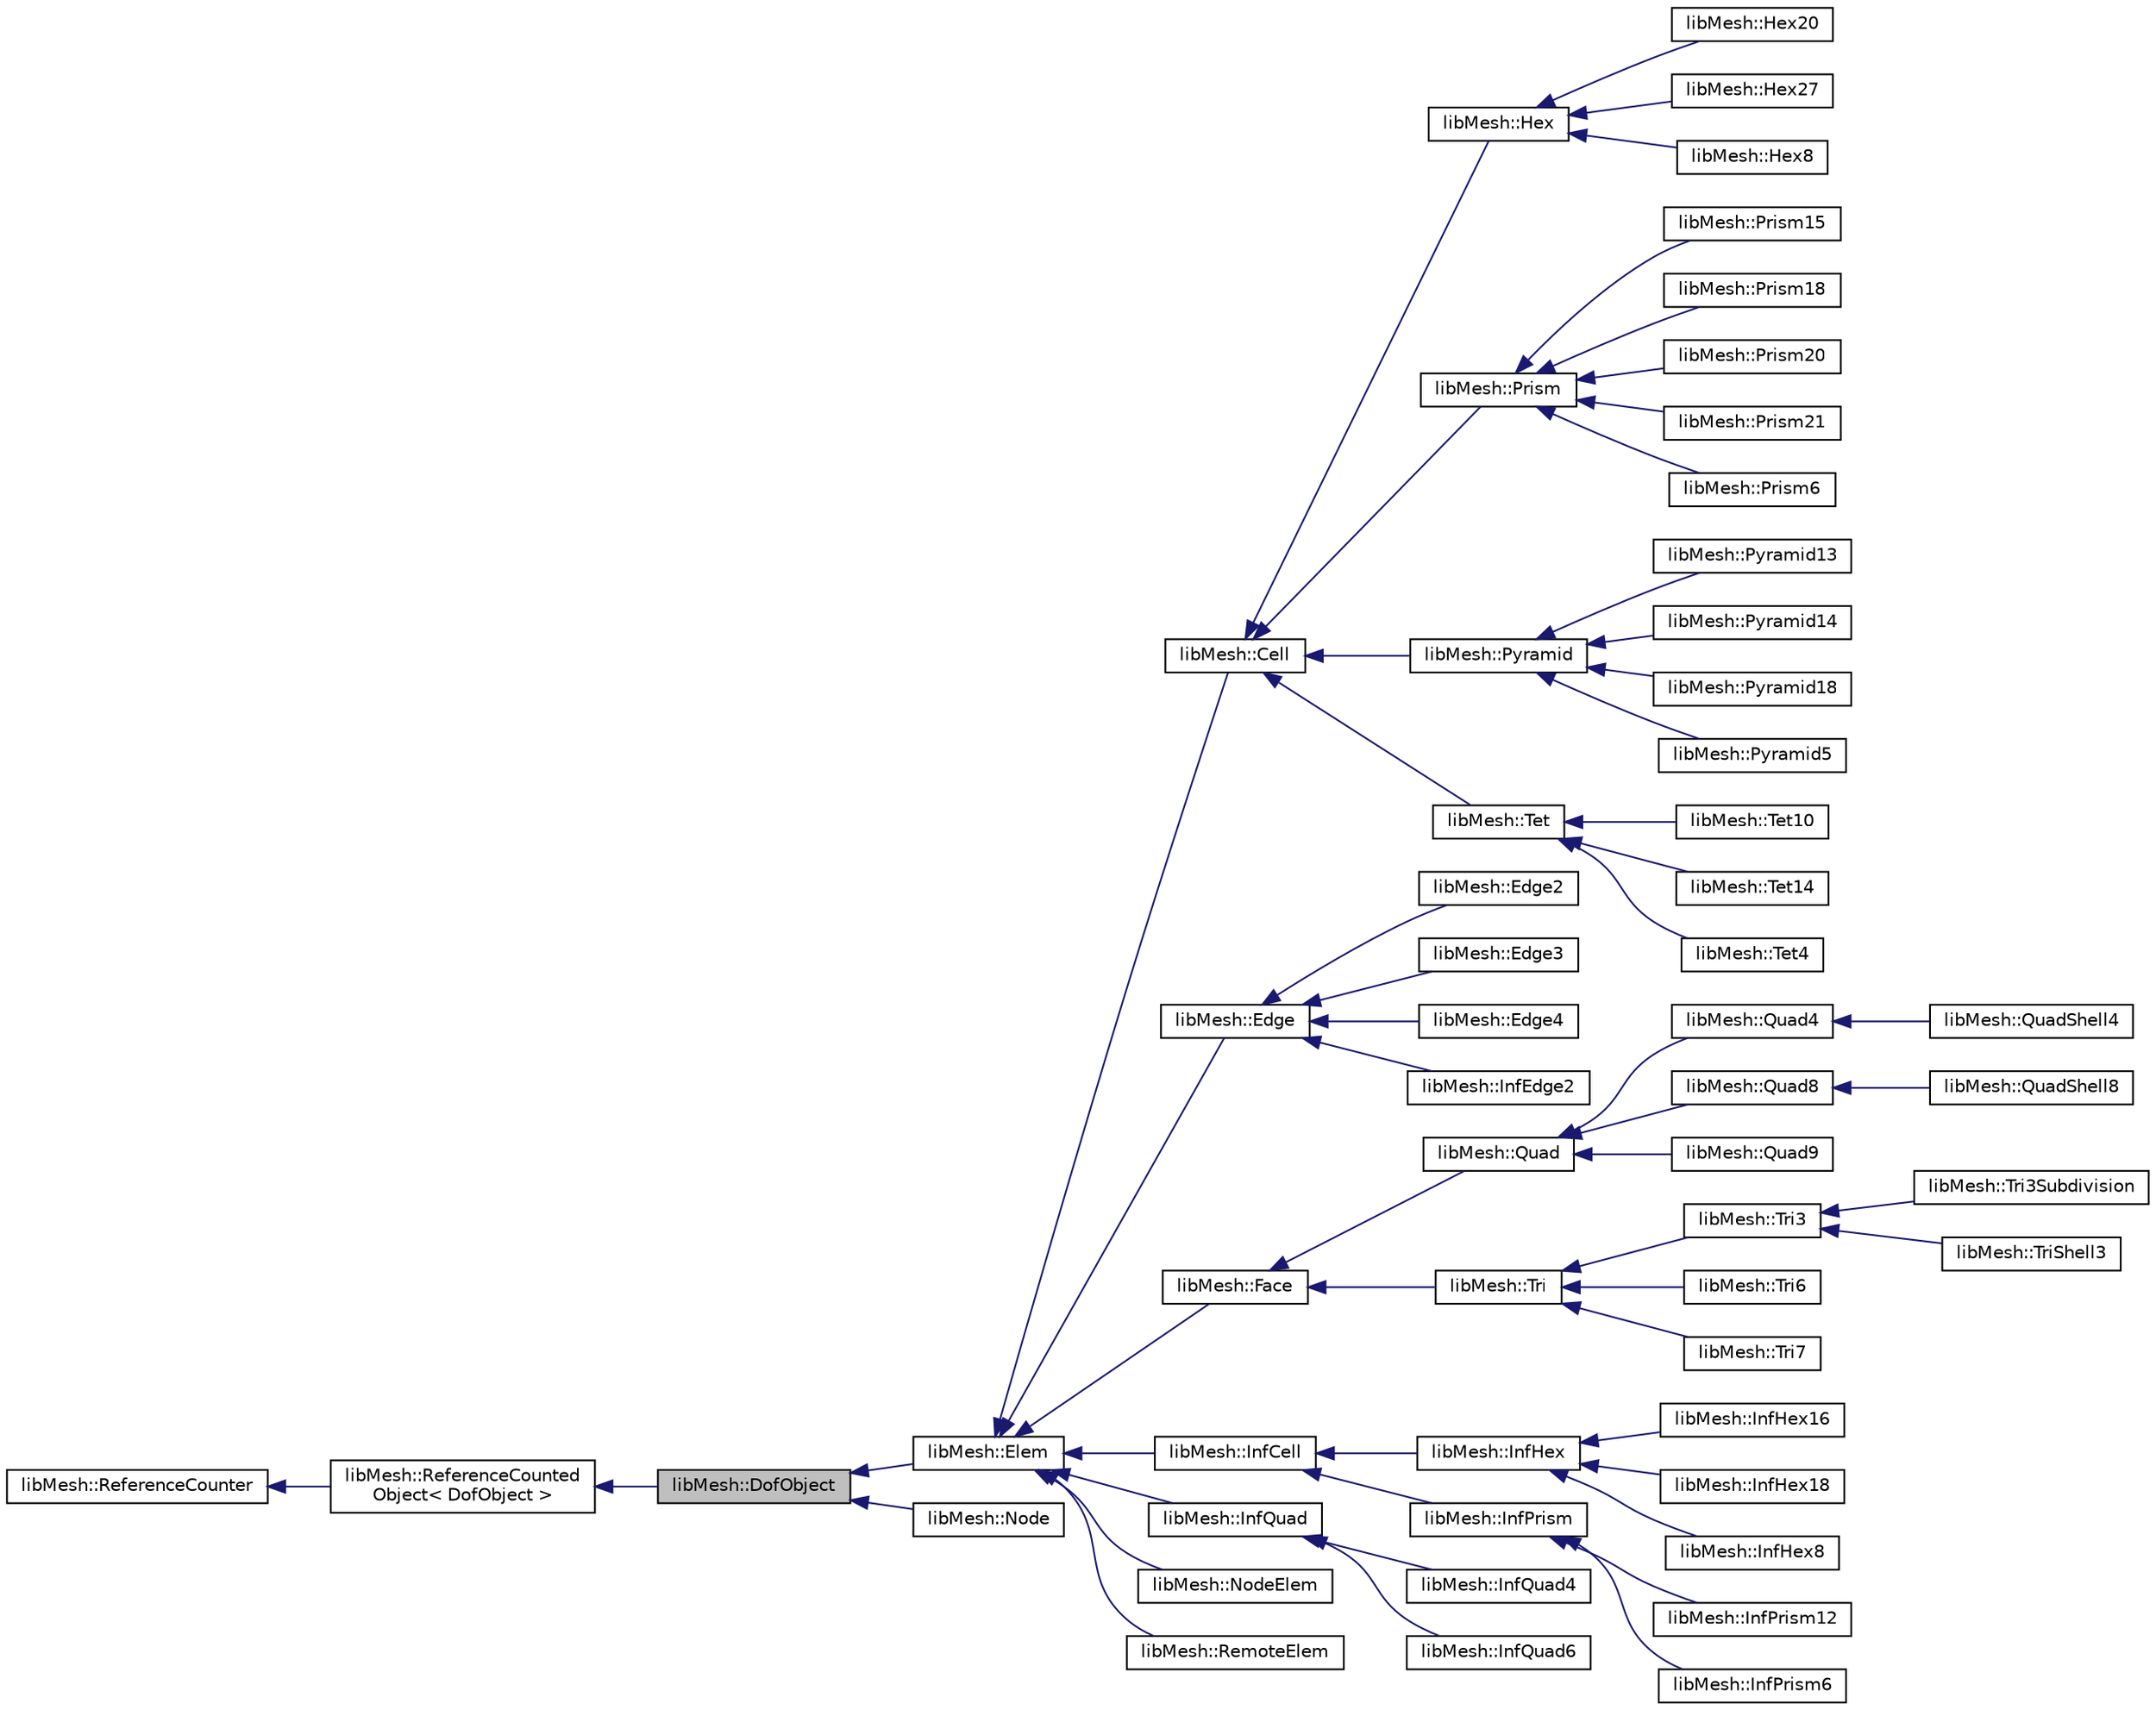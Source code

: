 digraph "libMesh::DofObject"
{
 // INTERACTIVE_SVG=YES
  edge [fontname="Helvetica",fontsize="10",labelfontname="Helvetica",labelfontsize="10"];
  node [fontname="Helvetica",fontsize="10",shape=record];
  rankdir="LR";
  Node1 [label="libMesh::DofObject",height=0.2,width=0.4,color="black", fillcolor="grey75", style="filled" fontcolor="black"];
  Node2 -> Node1 [dir="back",color="midnightblue",fontsize="10",style="solid",fontname="Helvetica"];
  Node2 [label="libMesh::ReferenceCounted\lObject\< DofObject \>",height=0.2,width=0.4,color="black", fillcolor="white", style="filled",URL="$classlibMesh_1_1ReferenceCountedObject.html"];
  Node3 -> Node2 [dir="back",color="midnightblue",fontsize="10",style="solid",fontname="Helvetica"];
  Node3 [label="libMesh::ReferenceCounter",height=0.2,width=0.4,color="black", fillcolor="white", style="filled",URL="$classlibMesh_1_1ReferenceCounter.html",tooltip="This is the base class for enabling reference counting. "];
  Node1 -> Node4 [dir="back",color="midnightblue",fontsize="10",style="solid",fontname="Helvetica"];
  Node4 [label="libMesh::Elem",height=0.2,width=0.4,color="black", fillcolor="white", style="filled",URL="$classlibMesh_1_1Elem.html",tooltip="This is the base class from which all geometric element types are derived. "];
  Node4 -> Node5 [dir="back",color="midnightblue",fontsize="10",style="solid",fontname="Helvetica"];
  Node5 [label="libMesh::Cell",height=0.2,width=0.4,color="black", fillcolor="white", style="filled",URL="$classlibMesh_1_1Cell.html",tooltip="The Cell is an abstract element type that lives in three dimensions. "];
  Node5 -> Node6 [dir="back",color="midnightblue",fontsize="10",style="solid",fontname="Helvetica"];
  Node6 [label="libMesh::Hex",height=0.2,width=0.4,color="black", fillcolor="white", style="filled",URL="$classlibMesh_1_1Hex.html",tooltip="The Hex is an element in 3D with 6 sides. "];
  Node6 -> Node7 [dir="back",color="midnightblue",fontsize="10",style="solid",fontname="Helvetica"];
  Node7 [label="libMesh::Hex20",height=0.2,width=0.4,color="black", fillcolor="white", style="filled",URL="$classlibMesh_1_1Hex20.html",tooltip="The Hex20 is an element in 3D composed of 20 nodes. "];
  Node6 -> Node8 [dir="back",color="midnightblue",fontsize="10",style="solid",fontname="Helvetica"];
  Node8 [label="libMesh::Hex27",height=0.2,width=0.4,color="black", fillcolor="white", style="filled",URL="$classlibMesh_1_1Hex27.html",tooltip="The Hex27 is an element in 3D composed of 27 nodes. "];
  Node6 -> Node9 [dir="back",color="midnightblue",fontsize="10",style="solid",fontname="Helvetica"];
  Node9 [label="libMesh::Hex8",height=0.2,width=0.4,color="black", fillcolor="white", style="filled",URL="$classlibMesh_1_1Hex8.html",tooltip="The Hex8 is an element in 3D composed of 8 nodes. "];
  Node5 -> Node10 [dir="back",color="midnightblue",fontsize="10",style="solid",fontname="Helvetica"];
  Node10 [label="libMesh::Prism",height=0.2,width=0.4,color="black", fillcolor="white", style="filled",URL="$classlibMesh_1_1Prism.html",tooltip="The Prism is an element in 3D with 5 sides. "];
  Node10 -> Node11 [dir="back",color="midnightblue",fontsize="10",style="solid",fontname="Helvetica"];
  Node11 [label="libMesh::Prism15",height=0.2,width=0.4,color="black", fillcolor="white", style="filled",URL="$classlibMesh_1_1Prism15.html",tooltip="The Prism15 is an element in 3D composed of 15 nodes. "];
  Node10 -> Node12 [dir="back",color="midnightblue",fontsize="10",style="solid",fontname="Helvetica"];
  Node12 [label="libMesh::Prism18",height=0.2,width=0.4,color="black", fillcolor="white", style="filled",URL="$classlibMesh_1_1Prism18.html",tooltip="The Prism18 is an element in 3D composed of 18 nodes. "];
  Node10 -> Node13 [dir="back",color="midnightblue",fontsize="10",style="solid",fontname="Helvetica"];
  Node13 [label="libMesh::Prism20",height=0.2,width=0.4,color="black", fillcolor="white", style="filled",URL="$classlibMesh_1_1Prism20.html",tooltip="The Prism20 is an element in 3D composed of 20 nodes. "];
  Node10 -> Node14 [dir="back",color="midnightblue",fontsize="10",style="solid",fontname="Helvetica"];
  Node14 [label="libMesh::Prism21",height=0.2,width=0.4,color="black", fillcolor="white", style="filled",URL="$classlibMesh_1_1Prism21.html",tooltip="The Prism21 is an element in 3D composed of 21 nodes. "];
  Node10 -> Node15 [dir="back",color="midnightblue",fontsize="10",style="solid",fontname="Helvetica"];
  Node15 [label="libMesh::Prism6",height=0.2,width=0.4,color="black", fillcolor="white", style="filled",URL="$classlibMesh_1_1Prism6.html",tooltip="The Prism6 is an element in 3D composed of 6 nodes. "];
  Node5 -> Node16 [dir="back",color="midnightblue",fontsize="10",style="solid",fontname="Helvetica"];
  Node16 [label="libMesh::Pyramid",height=0.2,width=0.4,color="black", fillcolor="white", style="filled",URL="$classlibMesh_1_1Pyramid.html",tooltip="The Pyramid is an element in 3D with 5 sides. "];
  Node16 -> Node17 [dir="back",color="midnightblue",fontsize="10",style="solid",fontname="Helvetica"];
  Node17 [label="libMesh::Pyramid13",height=0.2,width=0.4,color="black", fillcolor="white", style="filled",URL="$classlibMesh_1_1Pyramid13.html",tooltip="The Pyramid13 is an element in 3D composed of 13 nodes, designed to interface with a QUAD8 element on..."];
  Node16 -> Node18 [dir="back",color="midnightblue",fontsize="10",style="solid",fontname="Helvetica"];
  Node18 [label="libMesh::Pyramid14",height=0.2,width=0.4,color="black", fillcolor="white", style="filled",URL="$classlibMesh_1_1Pyramid14.html",tooltip="The Pyramid14 is an element in 3D composed of 14 nodes, designed to interface with a QUAD9 element on..."];
  Node16 -> Node19 [dir="back",color="midnightblue",fontsize="10",style="solid",fontname="Helvetica"];
  Node19 [label="libMesh::Pyramid18",height=0.2,width=0.4,color="black", fillcolor="white", style="filled",URL="$classlibMesh_1_1Pyramid18.html",tooltip="The Pyramid18 is an element in 3D composed of 18 nodes, designed to interface with a QUAD9 element on..."];
  Node16 -> Node20 [dir="back",color="midnightblue",fontsize="10",style="solid",fontname="Helvetica"];
  Node20 [label="libMesh::Pyramid5",height=0.2,width=0.4,color="black", fillcolor="white", style="filled",URL="$classlibMesh_1_1Pyramid5.html",tooltip="The Pyramid5 is an element in 3D composed of 5 nodes. "];
  Node5 -> Node21 [dir="back",color="midnightblue",fontsize="10",style="solid",fontname="Helvetica"];
  Node21 [label="libMesh::Tet",height=0.2,width=0.4,color="black", fillcolor="white", style="filled",URL="$classlibMesh_1_1Tet.html",tooltip="The Tet is an element in 3D composed of 4 sides. "];
  Node21 -> Node22 [dir="back",color="midnightblue",fontsize="10",style="solid",fontname="Helvetica"];
  Node22 [label="libMesh::Tet10",height=0.2,width=0.4,color="black", fillcolor="white", style="filled",URL="$classlibMesh_1_1Tet10.html",tooltip="The Tet10 is an element in 3D composed of 10 nodes. "];
  Node21 -> Node23 [dir="back",color="midnightblue",fontsize="10",style="solid",fontname="Helvetica"];
  Node23 [label="libMesh::Tet14",height=0.2,width=0.4,color="black", fillcolor="white", style="filled",URL="$classlibMesh_1_1Tet14.html",tooltip="The Tet14 is an element in 3D composed of 14 nodes. "];
  Node21 -> Node24 [dir="back",color="midnightblue",fontsize="10",style="solid",fontname="Helvetica"];
  Node24 [label="libMesh::Tet4",height=0.2,width=0.4,color="black", fillcolor="white", style="filled",URL="$classlibMesh_1_1Tet4.html",tooltip="The Tet4 is an element in 3D composed of 4 nodes. "];
  Node4 -> Node25 [dir="back",color="midnightblue",fontsize="10",style="solid",fontname="Helvetica"];
  Node25 [label="libMesh::Edge",height=0.2,width=0.4,color="black", fillcolor="white", style="filled",URL="$classlibMesh_1_1Edge.html",tooltip="The Edge is an element in 1D. "];
  Node25 -> Node26 [dir="back",color="midnightblue",fontsize="10",style="solid",fontname="Helvetica"];
  Node26 [label="libMesh::Edge2",height=0.2,width=0.4,color="black", fillcolor="white", style="filled",URL="$classlibMesh_1_1Edge2.html",tooltip="The Edge2 is an element in 1D composed of 2 nodes. "];
  Node25 -> Node27 [dir="back",color="midnightblue",fontsize="10",style="solid",fontname="Helvetica"];
  Node27 [label="libMesh::Edge3",height=0.2,width=0.4,color="black", fillcolor="white", style="filled",URL="$classlibMesh_1_1Edge3.html",tooltip="The Edge3 is an element in 1D composed of 3 nodes. "];
  Node25 -> Node28 [dir="back",color="midnightblue",fontsize="10",style="solid",fontname="Helvetica"];
  Node28 [label="libMesh::Edge4",height=0.2,width=0.4,color="black", fillcolor="white", style="filled",URL="$classlibMesh_1_1Edge4.html",tooltip="The Edge4 is an element in 1D composed of 4 nodes. "];
  Node25 -> Node29 [dir="back",color="midnightblue",fontsize="10",style="solid",fontname="Helvetica"];
  Node29 [label="libMesh::InfEdge2",height=0.2,width=0.4,color="black", fillcolor="white", style="filled",URL="$classlibMesh_1_1InfEdge2.html",tooltip="The InfEdge2 is an infinite element in 1D composed of 2 nodes. "];
  Node4 -> Node30 [dir="back",color="midnightblue",fontsize="10",style="solid",fontname="Helvetica"];
  Node30 [label="libMesh::Face",height=0.2,width=0.4,color="black", fillcolor="white", style="filled",URL="$classlibMesh_1_1Face.html",tooltip="The Face is an abstract element type that lives in two dimensions. "];
  Node30 -> Node31 [dir="back",color="midnightblue",fontsize="10",style="solid",fontname="Helvetica"];
  Node31 [label="libMesh::Quad",height=0.2,width=0.4,color="black", fillcolor="white", style="filled",URL="$classlibMesh_1_1Quad.html",tooltip="The QUAD is an element in 2D composed of 4 sides. "];
  Node31 -> Node32 [dir="back",color="midnightblue",fontsize="10",style="solid",fontname="Helvetica"];
  Node32 [label="libMesh::Quad4",height=0.2,width=0.4,color="black", fillcolor="white", style="filled",URL="$classlibMesh_1_1Quad4.html",tooltip="The QUAD4 is an element in 2D composed of 4 nodes. "];
  Node32 -> Node33 [dir="back",color="midnightblue",fontsize="10",style="solid",fontname="Helvetica"];
  Node33 [label="libMesh::QuadShell4",height=0.2,width=0.4,color="black", fillcolor="white", style="filled",URL="$classlibMesh_1_1QuadShell4.html",tooltip="QuadShell4 is almost identical to Quad4. "];
  Node31 -> Node34 [dir="back",color="midnightblue",fontsize="10",style="solid",fontname="Helvetica"];
  Node34 [label="libMesh::Quad8",height=0.2,width=0.4,color="black", fillcolor="white", style="filled",URL="$classlibMesh_1_1Quad8.html",tooltip="The QUAD8 is an element in 2D composed of 8 nodes. "];
  Node34 -> Node35 [dir="back",color="midnightblue",fontsize="10",style="solid",fontname="Helvetica"];
  Node35 [label="libMesh::QuadShell8",height=0.2,width=0.4,color="black", fillcolor="white", style="filled",URL="$classlibMesh_1_1QuadShell8.html",tooltip="QuadShell8 is almost identical to Quad8. "];
  Node31 -> Node36 [dir="back",color="midnightblue",fontsize="10",style="solid",fontname="Helvetica"];
  Node36 [label="libMesh::Quad9",height=0.2,width=0.4,color="black", fillcolor="white", style="filled",URL="$classlibMesh_1_1Quad9.html",tooltip="The QUAD9 is an element in 2D composed of 9 nodes. "];
  Node30 -> Node37 [dir="back",color="midnightblue",fontsize="10",style="solid",fontname="Helvetica"];
  Node37 [label="libMesh::Tri",height=0.2,width=0.4,color="black", fillcolor="white", style="filled",URL="$classlibMesh_1_1Tri.html",tooltip="The Tri is an element in 2D composed of 3 sides. "];
  Node37 -> Node38 [dir="back",color="midnightblue",fontsize="10",style="solid",fontname="Helvetica"];
  Node38 [label="libMesh::Tri3",height=0.2,width=0.4,color="black", fillcolor="white", style="filled",URL="$classlibMesh_1_1Tri3.html",tooltip="The Tri3 is an element in 2D composed of 3 nodes. "];
  Node38 -> Node39 [dir="back",color="midnightblue",fontsize="10",style="solid",fontname="Helvetica"];
  Node39 [label="libMesh::Tri3Subdivision",height=0.2,width=0.4,color="black", fillcolor="white", style="filled",URL="$classlibMesh_1_1Tri3Subdivision.html",tooltip="The Tri3Subdivision element is a three-noded subdivision surface shell element used in mechanics calc..."];
  Node38 -> Node40 [dir="back",color="midnightblue",fontsize="10",style="solid",fontname="Helvetica"];
  Node40 [label="libMesh::TriShell3",height=0.2,width=0.4,color="black", fillcolor="white", style="filled",URL="$classlibMesh_1_1TriShell3.html",tooltip="TriShell3 is almost identical to Tri3. "];
  Node37 -> Node41 [dir="back",color="midnightblue",fontsize="10",style="solid",fontname="Helvetica"];
  Node41 [label="libMesh::Tri6",height=0.2,width=0.4,color="black", fillcolor="white", style="filled",URL="$classlibMesh_1_1Tri6.html",tooltip="The Tri6 is an element in 2D composed of 6 nodes. "];
  Node37 -> Node42 [dir="back",color="midnightblue",fontsize="10",style="solid",fontname="Helvetica"];
  Node42 [label="libMesh::Tri7",height=0.2,width=0.4,color="black", fillcolor="white", style="filled",URL="$classlibMesh_1_1Tri7.html",tooltip="The Tri7 is an element in 2D composed of 7 nodes. "];
  Node4 -> Node43 [dir="back",color="midnightblue",fontsize="10",style="solid",fontname="Helvetica"];
  Node43 [label="libMesh::InfCell",height=0.2,width=0.4,color="black", fillcolor="white", style="filled",URL="$classlibMesh_1_1InfCell.html",tooltip="The InfCell is an abstract element type that lives in three dimensions. "];
  Node43 -> Node44 [dir="back",color="midnightblue",fontsize="10",style="solid",fontname="Helvetica"];
  Node44 [label="libMesh::InfHex",height=0.2,width=0.4,color="black", fillcolor="white", style="filled",URL="$classlibMesh_1_1InfHex.html",tooltip="The InfHex is an element in 3D with 5 sides. "];
  Node44 -> Node45 [dir="back",color="midnightblue",fontsize="10",style="solid",fontname="Helvetica"];
  Node45 [label="libMesh::InfHex16",height=0.2,width=0.4,color="black", fillcolor="white", style="filled",URL="$classlibMesh_1_1InfHex16.html",tooltip="The InfHex16 is an infinite element in 3D composed of 16 nodes. "];
  Node44 -> Node46 [dir="back",color="midnightblue",fontsize="10",style="solid",fontname="Helvetica"];
  Node46 [label="libMesh::InfHex18",height=0.2,width=0.4,color="black", fillcolor="white", style="filled",URL="$classlibMesh_1_1InfHex18.html",tooltip="The InfHex18 is an infinite element in 3D composed of 18 nodes. "];
  Node44 -> Node47 [dir="back",color="midnightblue",fontsize="10",style="solid",fontname="Helvetica"];
  Node47 [label="libMesh::InfHex8",height=0.2,width=0.4,color="black", fillcolor="white", style="filled",URL="$classlibMesh_1_1InfHex8.html",tooltip="The InfHex8 is an infinite element in 3D composed of 8 nodes. "];
  Node43 -> Node48 [dir="back",color="midnightblue",fontsize="10",style="solid",fontname="Helvetica"];
  Node48 [label="libMesh::InfPrism",height=0.2,width=0.4,color="black", fillcolor="white", style="filled",URL="$classlibMesh_1_1InfPrism.html",tooltip="The InfPrism is an element in 3D with 4 sides. "];
  Node48 -> Node49 [dir="back",color="midnightblue",fontsize="10",style="solid",fontname="Helvetica"];
  Node49 [label="libMesh::InfPrism12",height=0.2,width=0.4,color="black", fillcolor="white", style="filled",URL="$classlibMesh_1_1InfPrism12.html",tooltip="The InfPrism12 is an infinite element in 3D composed of 12 nodes. "];
  Node48 -> Node50 [dir="back",color="midnightblue",fontsize="10",style="solid",fontname="Helvetica"];
  Node50 [label="libMesh::InfPrism6",height=0.2,width=0.4,color="black", fillcolor="white", style="filled",URL="$classlibMesh_1_1InfPrism6.html",tooltip="The InfPrism6 is an infinite element in 3D composed of 6 nodes. "];
  Node4 -> Node51 [dir="back",color="midnightblue",fontsize="10",style="solid",fontname="Helvetica"];
  Node51 [label="libMesh::InfQuad",height=0.2,width=0.4,color="black", fillcolor="white", style="filled",URL="$classlibMesh_1_1InfQuad.html",tooltip="The InfQuad is an abstract element type that lives in two dimensions. "];
  Node51 -> Node52 [dir="back",color="midnightblue",fontsize="10",style="solid",fontname="Helvetica"];
  Node52 [label="libMesh::InfQuad4",height=0.2,width=0.4,color="black", fillcolor="white", style="filled",URL="$classlibMesh_1_1InfQuad4.html",tooltip="The INFQUAD4 is an infinite element in 2D composed of 4 nodes. "];
  Node51 -> Node53 [dir="back",color="midnightblue",fontsize="10",style="solid",fontname="Helvetica"];
  Node53 [label="libMesh::InfQuad6",height=0.2,width=0.4,color="black", fillcolor="white", style="filled",URL="$classlibMesh_1_1InfQuad6.html",tooltip="The INFQUAD6 is an infinite element in 2D composed of 6 nodes. "];
  Node4 -> Node54 [dir="back",color="midnightblue",fontsize="10",style="solid",fontname="Helvetica"];
  Node54 [label="libMesh::NodeElem",height=0.2,width=0.4,color="black", fillcolor="white", style="filled",URL="$classlibMesh_1_1NodeElem.html",tooltip="The NodeElem is a point element, generally used as a side of a 1D element. "];
  Node4 -> Node55 [dir="back",color="midnightblue",fontsize="10",style="solid",fontname="Helvetica"];
  Node55 [label="libMesh::RemoteElem",height=0.2,width=0.4,color="black", fillcolor="white", style="filled",URL="$classlibMesh_1_1RemoteElem.html",tooltip="In parallel meshes where a ghost element has neighbors which do not exist on the local processor..."];
  Node1 -> Node56 [dir="back",color="midnightblue",fontsize="10",style="solid",fontname="Helvetica"];
  Node56 [label="libMesh::Node",height=0.2,width=0.4,color="black", fillcolor="white", style="filled",URL="$classlibMesh_1_1Node.html",tooltip="A Node is like a Point, but with more information. "];
}
